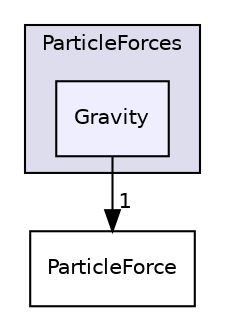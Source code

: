 digraph "src/lagrangian/intermediate/submodels/Kinematic/ParticleForces/Gravity" {
  bgcolor=transparent;
  compound=true
  node [ fontsize="10", fontname="Helvetica"];
  edge [ labelfontsize="10", labelfontname="Helvetica"];
  subgraph clusterdir_7880c6dec9d81c909715027e243e12ba {
    graph [ bgcolor="#ddddee", pencolor="black", label="ParticleForces" fontname="Helvetica", fontsize="10", URL="dir_7880c6dec9d81c909715027e243e12ba.html"]
  dir_73ebb4b10fbad1d39c50dd5f9abfaa0b [shape=box, label="Gravity", style="filled", fillcolor="#eeeeff", pencolor="black", URL="dir_73ebb4b10fbad1d39c50dd5f9abfaa0b.html"];
  }
  dir_6ac06ece5f26f1196a12108b46c15ea0 [shape=box label="ParticleForce" URL="dir_6ac06ece5f26f1196a12108b46c15ea0.html"];
  dir_73ebb4b10fbad1d39c50dd5f9abfaa0b->dir_6ac06ece5f26f1196a12108b46c15ea0 [headlabel="1", labeldistance=1.5 headhref="dir_001544_001551.html"];
}

